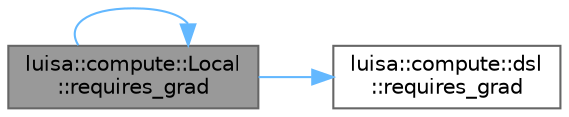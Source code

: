 digraph "luisa::compute::Local::requires_grad"
{
 // LATEX_PDF_SIZE
  bgcolor="transparent";
  edge [fontname=Helvetica,fontsize=10,labelfontname=Helvetica,labelfontsize=10];
  node [fontname=Helvetica,fontsize=10,shape=box,height=0.2,width=0.4];
  rankdir="LR";
  Node1 [id="Node000001",label="luisa::compute::Local\l::requires_grad",height=0.2,width=0.4,color="gray40", fillcolor="grey60", style="filled", fontcolor="black",tooltip=" "];
  Node1 -> Node2 [id="edge1_Node000001_Node000002",color="steelblue1",style="solid",tooltip=" "];
  Node2 [id="Node000002",label="luisa::compute::dsl\l::requires_grad",height=0.2,width=0.4,color="grey40", fillcolor="white", style="filled",URL="$namespaceluisa_1_1compute_1_1dsl.html#a1a59055bd562a59e0a80e87665f6b72c",tooltip="Mark that a variable requires gradient"];
  Node1 -> Node1 [id="edge2_Node000001_Node000001",color="steelblue1",style="solid",tooltip=" "];
}
